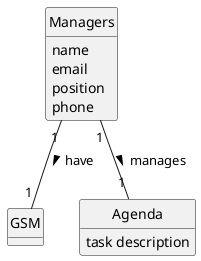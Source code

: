 @startuml
skinparam monochrome true
skinparam packageStyle rectangle
skinparam shadowing false
skinparam monochrome true
skinparam packageStyle rectangle
skinparam shadowing false
'skinparam linetype ortho
'left to right direction
skinparam classAttributeIconSize 0
hide circle
hide methods

class GSM {
}

class Agenda{
    task description
}

class Managers {
    name
    email
    position
    phone
}

Managers "1" -- "1" GSM : have >
Managers "1" -- "1" Agenda: manages >
@enduml


